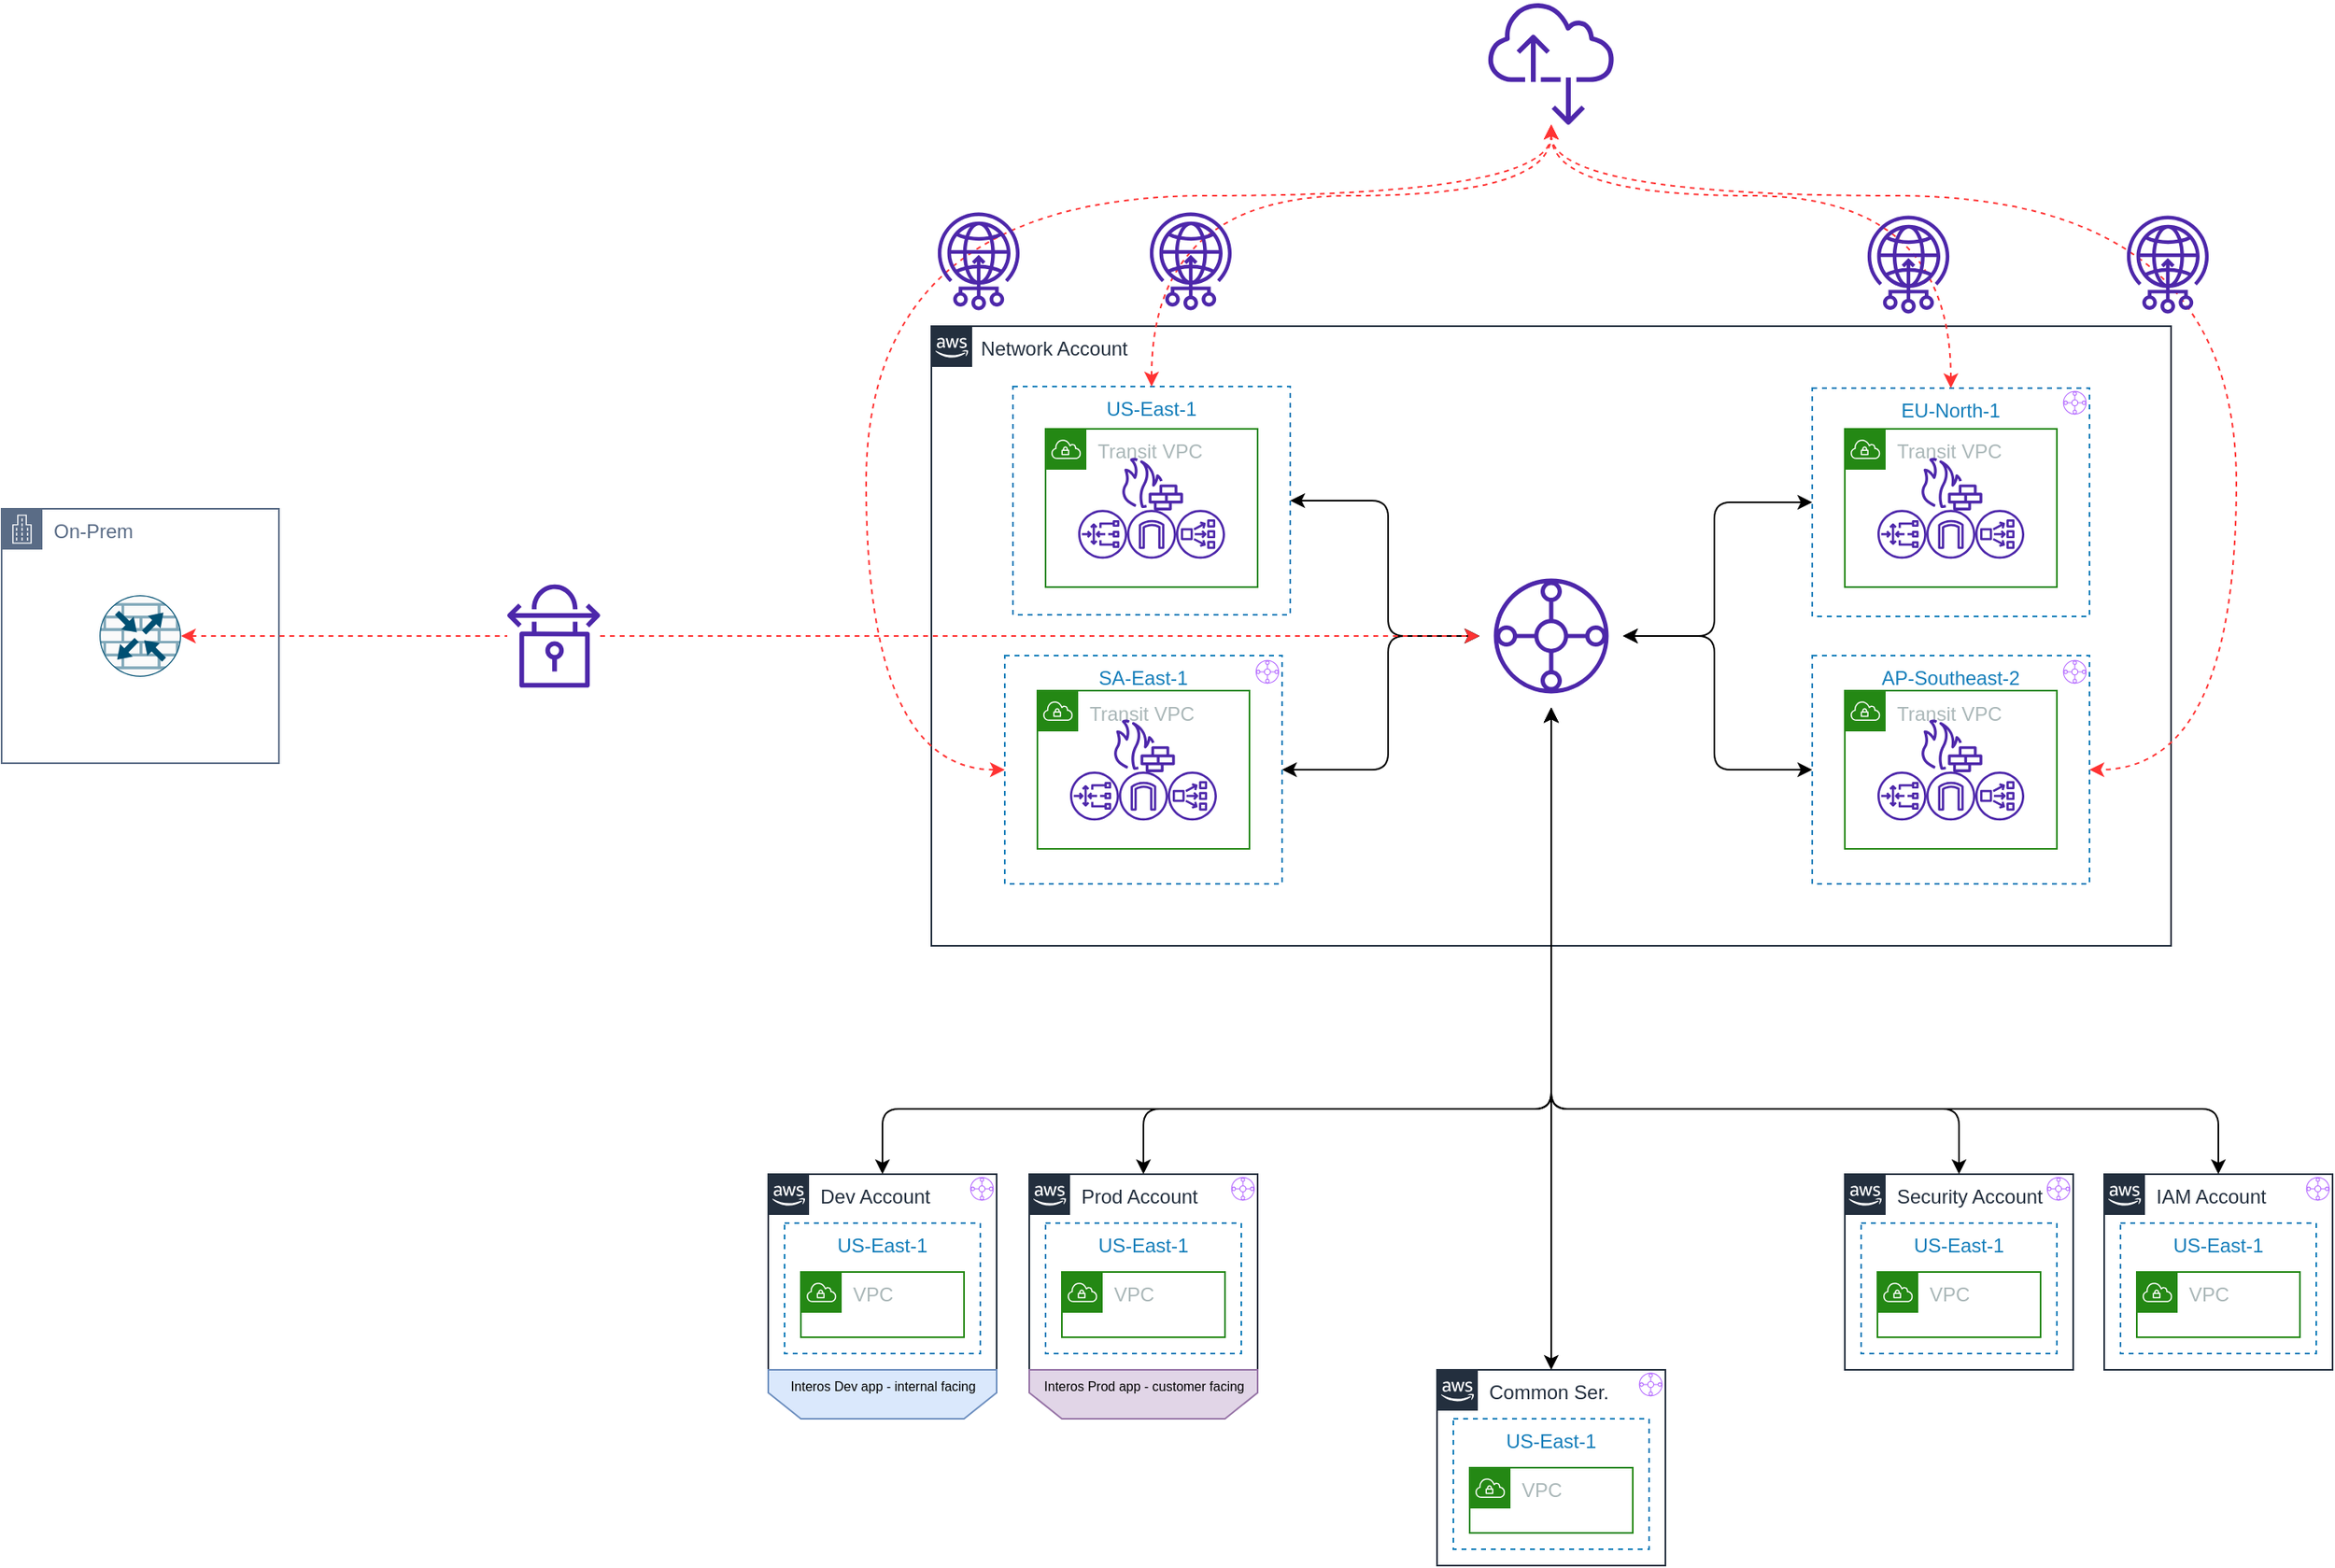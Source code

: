 <mxfile version="15.9.6" type="github">
  <diagram id="KCqNe5kbPb-Tkl5RHsjK" name="Page-1">
    <mxGraphModel dx="2289" dy="1211" grid="1" gridSize="10" guides="1" tooltips="1" connect="1" arrows="1" fold="1" page="0" pageScale="1" pageWidth="850" pageHeight="1100" math="0" shadow="0">
      <root>
        <mxCell id="0" />
        <mxCell id="1" parent="0" />
        <mxCell id="RZ0_6Ih5bEzpeEGCjAap-5" value="&amp;nbsp;&amp;nbsp;&amp;nbsp;&amp;nbsp;&amp;nbsp;&amp;nbsp; Network Account" style="points=[[0,0],[0.25,0],[0.5,0],[0.75,0],[1,0],[1,0.25],[1,0.5],[1,0.75],[1,1],[0.75,1],[0.5,1],[0.25,1],[0,1],[0,0.75],[0,0.5],[0,0.25]];outlineConnect=0;gradientColor=none;html=1;whiteSpace=wrap;fontSize=12;fontStyle=0;container=1;pointerEvents=0;collapsible=0;recursiveResize=0;shape=mxgraph.aws4.group;grIcon=mxgraph.aws4.group_aws_cloud_alt;strokeColor=#232F3E;fillColor=none;verticalAlign=top;align=left;spacingLeft=5;fontColor=#232F3E;dashed=0;" vertex="1" parent="1">
          <mxGeometry x="160" y="120" width="760" height="380" as="geometry" />
        </mxCell>
        <mxCell id="RZ0_6Ih5bEzpeEGCjAap-2" value="US-East-1" style="fillColor=none;strokeColor=#147EBA;dashed=1;verticalAlign=top;fontStyle=0;fontColor=#147EBA;" vertex="1" parent="RZ0_6Ih5bEzpeEGCjAap-5">
          <mxGeometry x="50" y="37" width="170" height="140" as="geometry" />
        </mxCell>
        <mxCell id="RZ0_6Ih5bEzpeEGCjAap-49" style="edgeStyle=orthogonalEdgeStyle;rounded=1;orthogonalLoop=1;jettySize=auto;html=1;entryX=1;entryY=0.5;entryDx=0;entryDy=0;startArrow=classic;startFill=1;" edge="1" parent="RZ0_6Ih5bEzpeEGCjAap-5" source="RZ0_6Ih5bEzpeEGCjAap-4" target="RZ0_6Ih5bEzpeEGCjAap-2">
          <mxGeometry relative="1" as="geometry">
            <Array as="points">
              <mxPoint x="280" y="190" />
              <mxPoint x="280" y="107" />
            </Array>
          </mxGeometry>
        </mxCell>
        <mxCell id="RZ0_6Ih5bEzpeEGCjAap-50" style="edgeStyle=orthogonalEdgeStyle;rounded=1;orthogonalLoop=1;jettySize=auto;html=1;entryX=1;entryY=0.5;entryDx=0;entryDy=0;startArrow=classic;startFill=1;" edge="1" parent="RZ0_6Ih5bEzpeEGCjAap-5" source="RZ0_6Ih5bEzpeEGCjAap-4" target="RZ0_6Ih5bEzpeEGCjAap-43">
          <mxGeometry relative="1" as="geometry">
            <Array as="points">
              <mxPoint x="280" y="190" />
              <mxPoint x="280" y="272" />
            </Array>
          </mxGeometry>
        </mxCell>
        <mxCell id="RZ0_6Ih5bEzpeEGCjAap-51" style="edgeStyle=orthogonalEdgeStyle;rounded=1;orthogonalLoop=1;jettySize=auto;html=1;startArrow=classic;startFill=1;" edge="1" parent="RZ0_6Ih5bEzpeEGCjAap-5" source="RZ0_6Ih5bEzpeEGCjAap-4" target="RZ0_6Ih5bEzpeEGCjAap-29">
          <mxGeometry relative="1" as="geometry">
            <Array as="points">
              <mxPoint x="480" y="190" />
              <mxPoint x="480" y="108" />
            </Array>
          </mxGeometry>
        </mxCell>
        <mxCell id="RZ0_6Ih5bEzpeEGCjAap-52" style="edgeStyle=orthogonalEdgeStyle;rounded=1;orthogonalLoop=1;jettySize=auto;html=1;entryX=0;entryY=0.5;entryDx=0;entryDy=0;startArrow=classic;startFill=1;" edge="1" parent="RZ0_6Ih5bEzpeEGCjAap-5" source="RZ0_6Ih5bEzpeEGCjAap-4" target="RZ0_6Ih5bEzpeEGCjAap-38">
          <mxGeometry relative="1" as="geometry">
            <Array as="points">
              <mxPoint x="480" y="190" />
              <mxPoint x="480" y="272" />
            </Array>
          </mxGeometry>
        </mxCell>
        <mxCell id="RZ0_6Ih5bEzpeEGCjAap-4" value="" style="sketch=0;points=[[0,0,0],[0.25,0,0],[0.5,0,0],[0.75,0,0],[1,0,0],[0,1,0],[0.25,1,0],[0.5,1,0],[0.75,1,0],[1,1,0],[0,0.25,0],[0,0.5,0],[0,0.75,0],[1,0.25,0],[1,0.5,0],[1,0.75,0]];outlineConnect=0;fontColor=#232F3E;strokeColor=#4D27AA;dashed=0;verticalLabelPosition=bottom;verticalAlign=top;align=center;html=1;fontSize=12;fontStyle=0;aspect=fixed;shape=mxgraph.aws4.resourceIcon;resIcon=mxgraph.aws4.transit_gateway;fillColor=none;" vertex="1" parent="RZ0_6Ih5bEzpeEGCjAap-5">
          <mxGeometry x="336" y="146" width="88" height="88" as="geometry" />
        </mxCell>
        <mxCell id="RZ0_6Ih5bEzpeEGCjAap-43" value="SA-East-1" style="fillColor=none;strokeColor=#147EBA;dashed=1;verticalAlign=top;fontStyle=0;fontColor=#147EBA;" vertex="1" parent="RZ0_6Ih5bEzpeEGCjAap-5">
          <mxGeometry x="45" y="202" width="170" height="140" as="geometry" />
        </mxCell>
        <mxCell id="RZ0_6Ih5bEzpeEGCjAap-29" value="EU-North-1" style="fillColor=none;strokeColor=#147EBA;dashed=1;verticalAlign=top;fontStyle=0;fontColor=#147EBA;" vertex="1" parent="RZ0_6Ih5bEzpeEGCjAap-5">
          <mxGeometry x="540" y="38" width="170" height="140" as="geometry" />
        </mxCell>
        <mxCell id="RZ0_6Ih5bEzpeEGCjAap-38" value="AP-Southeast-2" style="fillColor=none;strokeColor=#147EBA;dashed=1;verticalAlign=top;fontStyle=0;fontColor=#147EBA;" vertex="1" parent="RZ0_6Ih5bEzpeEGCjAap-5">
          <mxGeometry x="540" y="202" width="170" height="140" as="geometry" />
        </mxCell>
        <mxCell id="RZ0_6Ih5bEzpeEGCjAap-76" value="" style="sketch=0;points=[[0,0,0],[0.25,0,0],[0.5,0,0],[0.75,0,0],[1,0,0],[0,1,0],[0.25,1,0],[0.5,1,0],[0.75,1,0],[1,1,0],[0,0.25,0],[0,0.5,0],[0,0.75,0],[1,0.25,0],[1,0.5,0],[1,0.75,0]];outlineConnect=0;fontColor=#232F3E;strokeColor=#B266FF;dashed=0;verticalLabelPosition=bottom;verticalAlign=top;align=center;html=1;fontSize=12;fontStyle=0;aspect=fixed;shape=mxgraph.aws4.resourceIcon;resIcon=mxgraph.aws4.transit_gateway;fillColor=none;" vertex="1" parent="RZ0_6Ih5bEzpeEGCjAap-5">
          <mxGeometry x="197" y="203" width="18" height="18" as="geometry" />
        </mxCell>
        <mxCell id="RZ0_6Ih5bEzpeEGCjAap-75" value="" style="sketch=0;points=[[0,0,0],[0.25,0,0],[0.5,0,0],[0.75,0,0],[1,0,0],[0,1,0],[0.25,1,0],[0.5,1,0],[0.75,1,0],[1,1,0],[0,0.25,0],[0,0.5,0],[0,0.75,0],[1,0.25,0],[1,0.5,0],[1,0.75,0]];outlineConnect=0;fontColor=#232F3E;strokeColor=#B266FF;dashed=0;verticalLabelPosition=bottom;verticalAlign=top;align=center;html=1;fontSize=12;fontStyle=0;aspect=fixed;shape=mxgraph.aws4.resourceIcon;resIcon=mxgraph.aws4.transit_gateway;fillColor=none;" vertex="1" parent="RZ0_6Ih5bEzpeEGCjAap-5">
          <mxGeometry x="692" y="203" width="18" height="18" as="geometry" />
        </mxCell>
        <mxCell id="RZ0_6Ih5bEzpeEGCjAap-74" value="" style="sketch=0;points=[[0,0,0],[0.25,0,0],[0.5,0,0],[0.75,0,0],[1,0,0],[0,1,0],[0.25,1,0],[0.5,1,0],[0.75,1,0],[1,1,0],[0,0.25,0],[0,0.5,0],[0,0.75,0],[1,0.25,0],[1,0.5,0],[1,0.75,0]];outlineConnect=0;fontColor=#232F3E;strokeColor=#B266FF;dashed=0;verticalLabelPosition=bottom;verticalAlign=top;align=center;html=1;fontSize=12;fontStyle=0;aspect=fixed;shape=mxgraph.aws4.resourceIcon;resIcon=mxgraph.aws4.transit_gateway;fillColor=none;" vertex="1" parent="RZ0_6Ih5bEzpeEGCjAap-5">
          <mxGeometry x="692" y="38" width="18" height="18" as="geometry" />
        </mxCell>
        <mxCell id="RZ0_6Ih5bEzpeEGCjAap-19" value="Transit VPC" style="points=[[0,0],[0.25,0],[0.5,0],[0.75,0],[1,0],[1,0.25],[1,0.5],[1,0.75],[1,1],[0.75,1],[0.5,1],[0.25,1],[0,1],[0,0.75],[0,0.5],[0,0.25]];outlineConnect=0;gradientColor=none;html=1;whiteSpace=wrap;fontSize=12;fontStyle=0;container=1;pointerEvents=0;collapsible=0;recursiveResize=0;shape=mxgraph.aws4.group;grIcon=mxgraph.aws4.group_vpc;strokeColor=#248814;fillColor=none;verticalAlign=top;align=left;spacingLeft=30;fontColor=#AAB7B8;dashed=0;" vertex="1" parent="RZ0_6Ih5bEzpeEGCjAap-5">
          <mxGeometry x="70" y="63" width="130" height="97" as="geometry" />
        </mxCell>
        <mxCell id="RZ0_6Ih5bEzpeEGCjAap-84" value="" style="sketch=0;outlineConnect=0;fontColor=#232F3E;gradientColor=none;fillColor=#4D27AA;strokeColor=none;dashed=0;verticalLabelPosition=bottom;verticalAlign=top;align=center;html=1;fontSize=12;fontStyle=0;aspect=fixed;pointerEvents=1;shape=mxgraph.aws4.network_load_balancer;rounded=0;" vertex="1" parent="RZ0_6Ih5bEzpeEGCjAap-19">
          <mxGeometry x="80" y="49.58" width="30" height="30" as="geometry" />
        </mxCell>
        <mxCell id="RZ0_6Ih5bEzpeEGCjAap-85" value="" style="sketch=0;outlineConnect=0;fontColor=#232F3E;gradientColor=none;fillColor=#4D27AA;strokeColor=none;dashed=0;verticalLabelPosition=bottom;verticalAlign=top;align=center;html=1;fontSize=12;fontStyle=0;aspect=fixed;pointerEvents=1;shape=mxgraph.aws4.gateway_load_balancer;rounded=0;" vertex="1" parent="RZ0_6Ih5bEzpeEGCjAap-19">
          <mxGeometry x="20" y="49.58" width="30" height="30" as="geometry" />
        </mxCell>
        <mxCell id="RZ0_6Ih5bEzpeEGCjAap-86" value="" style="sketch=0;outlineConnect=0;fontColor=#232F3E;gradientColor=none;fillColor=#4D27AA;strokeColor=none;dashed=0;verticalLabelPosition=bottom;verticalAlign=top;align=center;html=1;fontSize=12;fontStyle=0;aspect=fixed;pointerEvents=1;shape=mxgraph.aws4.internet_gateway;rounded=0;" vertex="1" parent="RZ0_6Ih5bEzpeEGCjAap-19">
          <mxGeometry x="50" y="49.58" width="30" height="30" as="geometry" />
        </mxCell>
        <mxCell id="RZ0_6Ih5bEzpeEGCjAap-87" value="" style="sketch=0;outlineConnect=0;fontColor=#232F3E;gradientColor=none;fillColor=#4D27AA;strokeColor=none;dashed=0;verticalLabelPosition=bottom;verticalAlign=top;align=center;html=1;fontSize=12;fontStyle=0;aspect=fixed;pointerEvents=1;shape=mxgraph.aws4.generic_firewall;rounded=0;" vertex="1" parent="RZ0_6Ih5bEzpeEGCjAap-19">
          <mxGeometry x="46" y="17.43" width="38.5" height="32.57" as="geometry" />
        </mxCell>
        <mxCell id="RZ0_6Ih5bEzpeEGCjAap-93" value="Transit VPC" style="points=[[0,0],[0.25,0],[0.5,0],[0.75,0],[1,0],[1,0.25],[1,0.5],[1,0.75],[1,1],[0.75,1],[0.5,1],[0.25,1],[0,1],[0,0.75],[0,0.5],[0,0.25]];outlineConnect=0;gradientColor=none;html=1;whiteSpace=wrap;fontSize=12;fontStyle=0;container=1;pointerEvents=0;collapsible=0;recursiveResize=0;shape=mxgraph.aws4.group;grIcon=mxgraph.aws4.group_vpc;strokeColor=#248814;fillColor=none;verticalAlign=top;align=left;spacingLeft=30;fontColor=#AAB7B8;dashed=0;" vertex="1" parent="RZ0_6Ih5bEzpeEGCjAap-5">
          <mxGeometry x="65" y="223.5" width="130" height="97" as="geometry" />
        </mxCell>
        <mxCell id="RZ0_6Ih5bEzpeEGCjAap-94" value="" style="sketch=0;outlineConnect=0;fontColor=#232F3E;gradientColor=none;fillColor=#4D27AA;strokeColor=none;dashed=0;verticalLabelPosition=bottom;verticalAlign=top;align=center;html=1;fontSize=12;fontStyle=0;aspect=fixed;pointerEvents=1;shape=mxgraph.aws4.network_load_balancer;rounded=0;" vertex="1" parent="RZ0_6Ih5bEzpeEGCjAap-93">
          <mxGeometry x="80" y="49.58" width="30" height="30" as="geometry" />
        </mxCell>
        <mxCell id="RZ0_6Ih5bEzpeEGCjAap-95" value="" style="sketch=0;outlineConnect=0;fontColor=#232F3E;gradientColor=none;fillColor=#4D27AA;strokeColor=none;dashed=0;verticalLabelPosition=bottom;verticalAlign=top;align=center;html=1;fontSize=12;fontStyle=0;aspect=fixed;pointerEvents=1;shape=mxgraph.aws4.gateway_load_balancer;rounded=0;" vertex="1" parent="RZ0_6Ih5bEzpeEGCjAap-93">
          <mxGeometry x="20" y="49.58" width="30" height="30" as="geometry" />
        </mxCell>
        <mxCell id="RZ0_6Ih5bEzpeEGCjAap-96" value="" style="sketch=0;outlineConnect=0;fontColor=#232F3E;gradientColor=none;fillColor=#4D27AA;strokeColor=none;dashed=0;verticalLabelPosition=bottom;verticalAlign=top;align=center;html=1;fontSize=12;fontStyle=0;aspect=fixed;pointerEvents=1;shape=mxgraph.aws4.internet_gateway;rounded=0;" vertex="1" parent="RZ0_6Ih5bEzpeEGCjAap-93">
          <mxGeometry x="50" y="49.58" width="30" height="30" as="geometry" />
        </mxCell>
        <mxCell id="RZ0_6Ih5bEzpeEGCjAap-97" value="" style="sketch=0;outlineConnect=0;fontColor=#232F3E;gradientColor=none;fillColor=#4D27AA;strokeColor=none;dashed=0;verticalLabelPosition=bottom;verticalAlign=top;align=center;html=1;fontSize=12;fontStyle=0;aspect=fixed;pointerEvents=1;shape=mxgraph.aws4.generic_firewall;rounded=0;" vertex="1" parent="RZ0_6Ih5bEzpeEGCjAap-93">
          <mxGeometry x="46" y="17.43" width="38.5" height="32.57" as="geometry" />
        </mxCell>
        <mxCell id="RZ0_6Ih5bEzpeEGCjAap-98" value="Transit VPC" style="points=[[0,0],[0.25,0],[0.5,0],[0.75,0],[1,0],[1,0.25],[1,0.5],[1,0.75],[1,1],[0.75,1],[0.5,1],[0.25,1],[0,1],[0,0.75],[0,0.5],[0,0.25]];outlineConnect=0;gradientColor=none;html=1;whiteSpace=wrap;fontSize=12;fontStyle=0;container=1;pointerEvents=0;collapsible=0;recursiveResize=0;shape=mxgraph.aws4.group;grIcon=mxgraph.aws4.group_vpc;strokeColor=#248814;fillColor=none;verticalAlign=top;align=left;spacingLeft=30;fontColor=#AAB7B8;dashed=0;" vertex="1" parent="RZ0_6Ih5bEzpeEGCjAap-5">
          <mxGeometry x="560" y="223.5" width="130" height="97" as="geometry" />
        </mxCell>
        <mxCell id="RZ0_6Ih5bEzpeEGCjAap-99" value="" style="sketch=0;outlineConnect=0;fontColor=#232F3E;gradientColor=none;fillColor=#4D27AA;strokeColor=none;dashed=0;verticalLabelPosition=bottom;verticalAlign=top;align=center;html=1;fontSize=12;fontStyle=0;aspect=fixed;pointerEvents=1;shape=mxgraph.aws4.network_load_balancer;rounded=0;" vertex="1" parent="RZ0_6Ih5bEzpeEGCjAap-98">
          <mxGeometry x="80" y="49.58" width="30" height="30" as="geometry" />
        </mxCell>
        <mxCell id="RZ0_6Ih5bEzpeEGCjAap-100" value="" style="sketch=0;outlineConnect=0;fontColor=#232F3E;gradientColor=none;fillColor=#4D27AA;strokeColor=none;dashed=0;verticalLabelPosition=bottom;verticalAlign=top;align=center;html=1;fontSize=12;fontStyle=0;aspect=fixed;pointerEvents=1;shape=mxgraph.aws4.gateway_load_balancer;rounded=0;" vertex="1" parent="RZ0_6Ih5bEzpeEGCjAap-98">
          <mxGeometry x="20" y="49.58" width="30" height="30" as="geometry" />
        </mxCell>
        <mxCell id="RZ0_6Ih5bEzpeEGCjAap-101" value="" style="sketch=0;outlineConnect=0;fontColor=#232F3E;gradientColor=none;fillColor=#4D27AA;strokeColor=none;dashed=0;verticalLabelPosition=bottom;verticalAlign=top;align=center;html=1;fontSize=12;fontStyle=0;aspect=fixed;pointerEvents=1;shape=mxgraph.aws4.internet_gateway;rounded=0;" vertex="1" parent="RZ0_6Ih5bEzpeEGCjAap-98">
          <mxGeometry x="50" y="49.58" width="30" height="30" as="geometry" />
        </mxCell>
        <mxCell id="RZ0_6Ih5bEzpeEGCjAap-102" value="" style="sketch=0;outlineConnect=0;fontColor=#232F3E;gradientColor=none;fillColor=#4D27AA;strokeColor=none;dashed=0;verticalLabelPosition=bottom;verticalAlign=top;align=center;html=1;fontSize=12;fontStyle=0;aspect=fixed;pointerEvents=1;shape=mxgraph.aws4.generic_firewall;rounded=0;" vertex="1" parent="RZ0_6Ih5bEzpeEGCjAap-98">
          <mxGeometry x="46" y="17.43" width="38.5" height="32.57" as="geometry" />
        </mxCell>
        <mxCell id="RZ0_6Ih5bEzpeEGCjAap-103" value="Transit VPC" style="points=[[0,0],[0.25,0],[0.5,0],[0.75,0],[1,0],[1,0.25],[1,0.5],[1,0.75],[1,1],[0.75,1],[0.5,1],[0.25,1],[0,1],[0,0.75],[0,0.5],[0,0.25]];outlineConnect=0;gradientColor=none;html=1;whiteSpace=wrap;fontSize=12;fontStyle=0;container=1;pointerEvents=0;collapsible=0;recursiveResize=0;shape=mxgraph.aws4.group;grIcon=mxgraph.aws4.group_vpc;strokeColor=#248814;fillColor=none;verticalAlign=top;align=left;spacingLeft=30;fontColor=#AAB7B8;dashed=0;" vertex="1" parent="RZ0_6Ih5bEzpeEGCjAap-5">
          <mxGeometry x="560" y="63" width="130" height="97" as="geometry" />
        </mxCell>
        <mxCell id="RZ0_6Ih5bEzpeEGCjAap-104" value="" style="sketch=0;outlineConnect=0;fontColor=#232F3E;gradientColor=none;fillColor=#4D27AA;strokeColor=none;dashed=0;verticalLabelPosition=bottom;verticalAlign=top;align=center;html=1;fontSize=12;fontStyle=0;aspect=fixed;pointerEvents=1;shape=mxgraph.aws4.network_load_balancer;rounded=0;" vertex="1" parent="RZ0_6Ih5bEzpeEGCjAap-103">
          <mxGeometry x="80" y="49.58" width="30" height="30" as="geometry" />
        </mxCell>
        <mxCell id="RZ0_6Ih5bEzpeEGCjAap-105" value="" style="sketch=0;outlineConnect=0;fontColor=#232F3E;gradientColor=none;fillColor=#4D27AA;strokeColor=none;dashed=0;verticalLabelPosition=bottom;verticalAlign=top;align=center;html=1;fontSize=12;fontStyle=0;aspect=fixed;pointerEvents=1;shape=mxgraph.aws4.gateway_load_balancer;rounded=0;" vertex="1" parent="RZ0_6Ih5bEzpeEGCjAap-103">
          <mxGeometry x="20" y="49.58" width="30" height="30" as="geometry" />
        </mxCell>
        <mxCell id="RZ0_6Ih5bEzpeEGCjAap-106" value="" style="sketch=0;outlineConnect=0;fontColor=#232F3E;gradientColor=none;fillColor=#4D27AA;strokeColor=none;dashed=0;verticalLabelPosition=bottom;verticalAlign=top;align=center;html=1;fontSize=12;fontStyle=0;aspect=fixed;pointerEvents=1;shape=mxgraph.aws4.internet_gateway;rounded=0;" vertex="1" parent="RZ0_6Ih5bEzpeEGCjAap-103">
          <mxGeometry x="50" y="49.58" width="30" height="30" as="geometry" />
        </mxCell>
        <mxCell id="RZ0_6Ih5bEzpeEGCjAap-107" value="" style="sketch=0;outlineConnect=0;fontColor=#232F3E;gradientColor=none;fillColor=#4D27AA;strokeColor=none;dashed=0;verticalLabelPosition=bottom;verticalAlign=top;align=center;html=1;fontSize=12;fontStyle=0;aspect=fixed;pointerEvents=1;shape=mxgraph.aws4.generic_firewall;rounded=0;" vertex="1" parent="RZ0_6Ih5bEzpeEGCjAap-103">
          <mxGeometry x="46" y="17.43" width="38.5" height="32.57" as="geometry" />
        </mxCell>
        <mxCell id="RZ0_6Ih5bEzpeEGCjAap-7" value="Prod Account" style="points=[[0,0],[0.25,0],[0.5,0],[0.75,0],[1,0],[1,0.25],[1,0.5],[1,0.75],[1,1],[0.75,1],[0.5,1],[0.25,1],[0,1],[0,0.75],[0,0.5],[0,0.25]];outlineConnect=0;gradientColor=none;html=1;whiteSpace=wrap;fontSize=12;fontStyle=0;container=1;pointerEvents=0;collapsible=0;recursiveResize=0;shape=mxgraph.aws4.group;grIcon=mxgraph.aws4.group_aws_cloud_alt;strokeColor=#232F3E;fillColor=none;verticalAlign=top;align=left;spacingLeft=30;fontColor=#232F3E;dashed=0;" vertex="1" parent="1">
          <mxGeometry x="220" y="640" width="140" height="120" as="geometry" />
        </mxCell>
        <mxCell id="RZ0_6Ih5bEzpeEGCjAap-26" value="US-East-1" style="fillColor=none;strokeColor=#147EBA;dashed=1;verticalAlign=top;fontStyle=0;fontColor=#147EBA;" vertex="1" parent="RZ0_6Ih5bEzpeEGCjAap-7">
          <mxGeometry x="10" y="30" width="120" height="80" as="geometry" />
        </mxCell>
        <mxCell id="RZ0_6Ih5bEzpeEGCjAap-10" value="VPC" style="points=[[0,0],[0.25,0],[0.5,0],[0.75,0],[1,0],[1,0.25],[1,0.5],[1,0.75],[1,1],[0.75,1],[0.5,1],[0.25,1],[0,1],[0,0.75],[0,0.5],[0,0.25]];outlineConnect=0;gradientColor=none;html=1;whiteSpace=wrap;fontSize=12;fontStyle=0;container=1;pointerEvents=0;collapsible=0;recursiveResize=0;shape=mxgraph.aws4.group;grIcon=mxgraph.aws4.group_vpc;strokeColor=#248814;fillColor=none;verticalAlign=top;align=left;spacingLeft=30;fontColor=#AAB7B8;dashed=0;" vertex="1" parent="RZ0_6Ih5bEzpeEGCjAap-7">
          <mxGeometry x="20" y="60" width="100" height="40" as="geometry" />
        </mxCell>
        <mxCell id="RZ0_6Ih5bEzpeEGCjAap-78" value="" style="sketch=0;points=[[0,0,0],[0.25,0,0],[0.5,0,0],[0.75,0,0],[1,0,0],[0,1,0],[0.25,1,0],[0.5,1,0],[0.75,1,0],[1,1,0],[0,0.25,0],[0,0.5,0],[0,0.75,0],[1,0.25,0],[1,0.5,0],[1,0.75,0]];outlineConnect=0;fontColor=#232F3E;strokeColor=#B266FF;dashed=0;verticalLabelPosition=bottom;verticalAlign=top;align=center;html=1;fontSize=12;fontStyle=0;aspect=fixed;shape=mxgraph.aws4.resourceIcon;resIcon=mxgraph.aws4.transit_gateway;fillColor=none;" vertex="1" parent="RZ0_6Ih5bEzpeEGCjAap-7">
          <mxGeometry x="122" width="18" height="18" as="geometry" />
        </mxCell>
        <mxCell id="RZ0_6Ih5bEzpeEGCjAap-8" value="Dev Account" style="points=[[0,0],[0.25,0],[0.5,0],[0.75,0],[1,0],[1,0.25],[1,0.5],[1,0.75],[1,1],[0.75,1],[0.5,1],[0.25,1],[0,1],[0,0.75],[0,0.5],[0,0.25]];outlineConnect=0;gradientColor=none;html=1;whiteSpace=wrap;fontSize=12;fontStyle=0;container=1;pointerEvents=0;collapsible=0;recursiveResize=0;shape=mxgraph.aws4.group;grIcon=mxgraph.aws4.group_aws_cloud_alt;strokeColor=#232F3E;fillColor=none;verticalAlign=top;align=left;spacingLeft=30;fontColor=#232F3E;dashed=0;" vertex="1" parent="1">
          <mxGeometry x="60" y="640" width="140" height="120" as="geometry" />
        </mxCell>
        <mxCell id="RZ0_6Ih5bEzpeEGCjAap-27" value="US-East-1" style="fillColor=none;strokeColor=#147EBA;dashed=1;verticalAlign=top;fontStyle=0;fontColor=#147EBA;" vertex="1" parent="RZ0_6Ih5bEzpeEGCjAap-8">
          <mxGeometry x="10" y="30" width="120" height="80" as="geometry" />
        </mxCell>
        <mxCell id="RZ0_6Ih5bEzpeEGCjAap-9" value="VPC" style="points=[[0,0],[0.25,0],[0.5,0],[0.75,0],[1,0],[1,0.25],[1,0.5],[1,0.75],[1,1],[0.75,1],[0.5,1],[0.25,1],[0,1],[0,0.75],[0,0.5],[0,0.25]];outlineConnect=0;gradientColor=none;html=1;whiteSpace=wrap;fontSize=12;fontStyle=0;container=1;pointerEvents=0;collapsible=0;recursiveResize=0;shape=mxgraph.aws4.group;grIcon=mxgraph.aws4.group_vpc;strokeColor=#248814;fillColor=none;verticalAlign=top;align=left;spacingLeft=30;fontColor=#AAB7B8;dashed=0;" vertex="1" parent="RZ0_6Ih5bEzpeEGCjAap-8">
          <mxGeometry x="20" y="60" width="100" height="40" as="geometry" />
        </mxCell>
        <mxCell id="RZ0_6Ih5bEzpeEGCjAap-77" value="" style="sketch=0;points=[[0,0,0],[0.25,0,0],[0.5,0,0],[0.75,0,0],[1,0,0],[0,1,0],[0.25,1,0],[0.5,1,0],[0.75,1,0],[1,1,0],[0,0.25,0],[0,0.5,0],[0,0.75,0],[1,0.25,0],[1,0.5,0],[1,0.75,0]];outlineConnect=0;fontColor=#232F3E;strokeColor=#B266FF;dashed=0;verticalLabelPosition=bottom;verticalAlign=top;align=center;html=1;fontSize=12;fontStyle=0;aspect=fixed;shape=mxgraph.aws4.resourceIcon;resIcon=mxgraph.aws4.transit_gateway;fillColor=none;" vertex="1" parent="RZ0_6Ih5bEzpeEGCjAap-8">
          <mxGeometry x="122" width="18" height="18" as="geometry" />
        </mxCell>
        <mxCell id="RZ0_6Ih5bEzpeEGCjAap-11" style="edgeStyle=orthogonalEdgeStyle;rounded=1;orthogonalLoop=1;jettySize=auto;html=1;startArrow=classic;startFill=1;entryX=0.5;entryY=0;entryDx=0;entryDy=0;exitX=0.5;exitY=1;exitDx=0;exitDy=0;exitPerimeter=0;" edge="1" parent="1" source="RZ0_6Ih5bEzpeEGCjAap-4" target="RZ0_6Ih5bEzpeEGCjAap-8">
          <mxGeometry relative="1" as="geometry">
            <mxPoint x="540" y="360" as="sourcePoint" />
            <Array as="points">
              <mxPoint x="540" y="600" />
              <mxPoint x="130" y="600" />
            </Array>
          </mxGeometry>
        </mxCell>
        <mxCell id="RZ0_6Ih5bEzpeEGCjAap-12" style="edgeStyle=orthogonalEdgeStyle;rounded=1;orthogonalLoop=1;jettySize=auto;html=1;startArrow=classic;startFill=1;entryX=0.5;entryY=0;entryDx=0;entryDy=0;exitX=0.5;exitY=1;exitDx=0;exitDy=0;exitPerimeter=0;" edge="1" parent="1" source="RZ0_6Ih5bEzpeEGCjAap-4" target="RZ0_6Ih5bEzpeEGCjAap-7">
          <mxGeometry relative="1" as="geometry">
            <Array as="points">
              <mxPoint x="540" y="600" />
              <mxPoint x="290" y="600" />
            </Array>
          </mxGeometry>
        </mxCell>
        <mxCell id="RZ0_6Ih5bEzpeEGCjAap-108" style="edgeStyle=orthogonalEdgeStyle;orthogonalLoop=1;jettySize=auto;html=1;fontSize=8;startArrow=classic;startFill=1;curved=1;strokeColor=#FF3333;dashed=1;" edge="1" parent="1" source="RZ0_6Ih5bEzpeEGCjAap-13" target="RZ0_6Ih5bEzpeEGCjAap-29">
          <mxGeometry relative="1" as="geometry">
            <Array as="points">
              <mxPoint x="540" y="40" />
              <mxPoint x="785" y="40" />
            </Array>
          </mxGeometry>
        </mxCell>
        <mxCell id="RZ0_6Ih5bEzpeEGCjAap-109" style="edgeStyle=orthogonalEdgeStyle;orthogonalLoop=1;jettySize=auto;html=1;entryX=1;entryY=0.5;entryDx=0;entryDy=0;fontSize=8;startArrow=classic;startFill=1;curved=1;strokeColor=#FF3333;dashed=1;" edge="1" parent="1" source="RZ0_6Ih5bEzpeEGCjAap-13" target="RZ0_6Ih5bEzpeEGCjAap-38">
          <mxGeometry relative="1" as="geometry">
            <Array as="points">
              <mxPoint x="540" y="40" />
              <mxPoint x="960" y="40" />
              <mxPoint x="960" y="392" />
            </Array>
          </mxGeometry>
        </mxCell>
        <mxCell id="RZ0_6Ih5bEzpeEGCjAap-110" style="edgeStyle=orthogonalEdgeStyle;orthogonalLoop=1;jettySize=auto;html=1;entryX=0;entryY=0.5;entryDx=0;entryDy=0;fontSize=8;startArrow=classic;startFill=1;curved=1;strokeColor=#FF3333;dashed=1;" edge="1" parent="1" source="RZ0_6Ih5bEzpeEGCjAap-13" target="RZ0_6Ih5bEzpeEGCjAap-43">
          <mxGeometry relative="1" as="geometry">
            <Array as="points">
              <mxPoint x="540" y="40" />
              <mxPoint x="120" y="40" />
              <mxPoint x="120" y="392" />
            </Array>
          </mxGeometry>
        </mxCell>
        <mxCell id="RZ0_6Ih5bEzpeEGCjAap-13" value="" style="sketch=0;outlineConnect=0;fontColor=#232F3E;gradientColor=none;fillColor=#4D27AA;strokeColor=none;dashed=0;verticalLabelPosition=bottom;verticalAlign=top;align=center;html=1;fontSize=12;fontStyle=0;aspect=fixed;pointerEvents=1;shape=mxgraph.aws4.internet_alt2;" vertex="1" parent="1">
          <mxGeometry x="501" y="-80" width="78" height="78" as="geometry" />
        </mxCell>
        <mxCell id="RZ0_6Ih5bEzpeEGCjAap-54" value="IAM Account" style="points=[[0,0],[0.25,0],[0.5,0],[0.75,0],[1,0],[1,0.25],[1,0.5],[1,0.75],[1,1],[0.75,1],[0.5,1],[0.25,1],[0,1],[0,0.75],[0,0.5],[0,0.25]];outlineConnect=0;gradientColor=none;html=1;whiteSpace=wrap;fontSize=12;fontStyle=0;container=1;pointerEvents=0;collapsible=0;recursiveResize=0;shape=mxgraph.aws4.group;grIcon=mxgraph.aws4.group_aws_cloud_alt;strokeColor=#232F3E;fillColor=none;verticalAlign=top;align=left;spacingLeft=30;fontColor=#232F3E;dashed=0;" vertex="1" parent="1">
          <mxGeometry x="879" y="640" width="140" height="120" as="geometry" />
        </mxCell>
        <mxCell id="RZ0_6Ih5bEzpeEGCjAap-55" value="US-East-1" style="fillColor=none;strokeColor=#147EBA;dashed=1;verticalAlign=top;fontStyle=0;fontColor=#147EBA;" vertex="1" parent="RZ0_6Ih5bEzpeEGCjAap-54">
          <mxGeometry x="10" y="30" width="120" height="80" as="geometry" />
        </mxCell>
        <mxCell id="RZ0_6Ih5bEzpeEGCjAap-56" value="VPC" style="points=[[0,0],[0.25,0],[0.5,0],[0.75,0],[1,0],[1,0.25],[1,0.5],[1,0.75],[1,1],[0.75,1],[0.5,1],[0.25,1],[0,1],[0,0.75],[0,0.5],[0,0.25]];outlineConnect=0;gradientColor=none;html=1;whiteSpace=wrap;fontSize=12;fontStyle=0;container=1;pointerEvents=0;collapsible=0;recursiveResize=0;shape=mxgraph.aws4.group;grIcon=mxgraph.aws4.group_vpc;strokeColor=#248814;fillColor=none;verticalAlign=top;align=left;spacingLeft=30;fontColor=#AAB7B8;dashed=0;" vertex="1" parent="RZ0_6Ih5bEzpeEGCjAap-54">
          <mxGeometry x="20" y="60" width="100" height="40" as="geometry" />
        </mxCell>
        <mxCell id="RZ0_6Ih5bEzpeEGCjAap-80" value="" style="sketch=0;points=[[0,0,0],[0.25,0,0],[0.5,0,0],[0.75,0,0],[1,0,0],[0,1,0],[0.25,1,0],[0.5,1,0],[0.75,1,0],[1,1,0],[0,0.25,0],[0,0.5,0],[0,0.75,0],[1,0.25,0],[1,0.5,0],[1,0.75,0]];outlineConnect=0;fontColor=#232F3E;strokeColor=#B266FF;dashed=0;verticalLabelPosition=bottom;verticalAlign=top;align=center;html=1;fontSize=12;fontStyle=0;aspect=fixed;shape=mxgraph.aws4.resourceIcon;resIcon=mxgraph.aws4.transit_gateway;fillColor=none;" vertex="1" parent="RZ0_6Ih5bEzpeEGCjAap-54">
          <mxGeometry x="122" width="18" height="18" as="geometry" />
        </mxCell>
        <mxCell id="RZ0_6Ih5bEzpeEGCjAap-57" value="Security Account" style="points=[[0,0],[0.25,0],[0.5,0],[0.75,0],[1,0],[1,0.25],[1,0.5],[1,0.75],[1,1],[0.75,1],[0.5,1],[0.25,1],[0,1],[0,0.75],[0,0.5],[0,0.25]];outlineConnect=0;gradientColor=none;html=1;whiteSpace=wrap;fontSize=12;fontStyle=0;container=1;pointerEvents=0;collapsible=0;recursiveResize=0;shape=mxgraph.aws4.group;grIcon=mxgraph.aws4.group_aws_cloud_alt;strokeColor=#232F3E;fillColor=none;verticalAlign=top;align=left;spacingLeft=30;fontColor=#232F3E;dashed=0;" vertex="1" parent="1">
          <mxGeometry x="720" y="640" width="140" height="120" as="geometry" />
        </mxCell>
        <mxCell id="RZ0_6Ih5bEzpeEGCjAap-58" value="US-East-1" style="fillColor=none;strokeColor=#147EBA;dashed=1;verticalAlign=top;fontStyle=0;fontColor=#147EBA;" vertex="1" parent="RZ0_6Ih5bEzpeEGCjAap-57">
          <mxGeometry x="10" y="30" width="120" height="80" as="geometry" />
        </mxCell>
        <mxCell id="RZ0_6Ih5bEzpeEGCjAap-59" value="VPC" style="points=[[0,0],[0.25,0],[0.5,0],[0.75,0],[1,0],[1,0.25],[1,0.5],[1,0.75],[1,1],[0.75,1],[0.5,1],[0.25,1],[0,1],[0,0.75],[0,0.5],[0,0.25]];outlineConnect=0;gradientColor=none;html=1;whiteSpace=wrap;fontSize=12;fontStyle=0;container=1;pointerEvents=0;collapsible=0;recursiveResize=0;shape=mxgraph.aws4.group;grIcon=mxgraph.aws4.group_vpc;strokeColor=#248814;fillColor=none;verticalAlign=top;align=left;spacingLeft=30;fontColor=#AAB7B8;dashed=0;" vertex="1" parent="RZ0_6Ih5bEzpeEGCjAap-57">
          <mxGeometry x="20" y="60" width="100" height="40" as="geometry" />
        </mxCell>
        <mxCell id="RZ0_6Ih5bEzpeEGCjAap-79" value="" style="sketch=0;points=[[0,0,0],[0.25,0,0],[0.5,0,0],[0.75,0,0],[1,0,0],[0,1,0],[0.25,1,0],[0.5,1,0],[0.75,1,0],[1,1,0],[0,0.25,0],[0,0.5,0],[0,0.75,0],[1,0.25,0],[1,0.5,0],[1,0.75,0]];outlineConnect=0;fontColor=#232F3E;strokeColor=#B266FF;dashed=0;verticalLabelPosition=bottom;verticalAlign=top;align=center;html=1;fontSize=12;fontStyle=0;aspect=fixed;shape=mxgraph.aws4.resourceIcon;resIcon=mxgraph.aws4.transit_gateway;fillColor=none;" vertex="1" parent="RZ0_6Ih5bEzpeEGCjAap-57">
          <mxGeometry x="122" width="18" height="18" as="geometry" />
        </mxCell>
        <mxCell id="RZ0_6Ih5bEzpeEGCjAap-60" style="edgeStyle=orthogonalEdgeStyle;rounded=1;orthogonalLoop=1;jettySize=auto;html=1;entryX=0.5;entryY=0;entryDx=0;entryDy=0;startArrow=classic;startFill=1;" edge="1" parent="1" source="RZ0_6Ih5bEzpeEGCjAap-4" target="RZ0_6Ih5bEzpeEGCjAap-57">
          <mxGeometry relative="1" as="geometry">
            <Array as="points">
              <mxPoint x="540" y="600" />
              <mxPoint x="790" y="600" />
            </Array>
          </mxGeometry>
        </mxCell>
        <mxCell id="RZ0_6Ih5bEzpeEGCjAap-61" style="edgeStyle=orthogonalEdgeStyle;rounded=1;orthogonalLoop=1;jettySize=auto;html=1;startArrow=classic;startFill=1;entryX=0.5;entryY=0;entryDx=0;entryDy=0;" edge="1" parent="1" source="RZ0_6Ih5bEzpeEGCjAap-4" target="RZ0_6Ih5bEzpeEGCjAap-54">
          <mxGeometry relative="1" as="geometry">
            <Array as="points">
              <mxPoint x="540" y="600" />
              <mxPoint x="949" y="600" />
            </Array>
          </mxGeometry>
        </mxCell>
        <mxCell id="RZ0_6Ih5bEzpeEGCjAap-62" value="Common Ser." style="points=[[0,0],[0.25,0],[0.5,0],[0.75,0],[1,0],[1,0.25],[1,0.5],[1,0.75],[1,1],[0.75,1],[0.5,1],[0.25,1],[0,1],[0,0.75],[0,0.5],[0,0.25]];outlineConnect=0;gradientColor=none;html=1;whiteSpace=wrap;fontSize=12;fontStyle=0;container=1;pointerEvents=0;collapsible=0;recursiveResize=0;shape=mxgraph.aws4.group;grIcon=mxgraph.aws4.group_aws_cloud_alt;strokeColor=#232F3E;fillColor=none;verticalAlign=top;align=left;spacingLeft=30;fontColor=#232F3E;dashed=0;" vertex="1" parent="1">
          <mxGeometry x="470" y="760" width="140" height="120" as="geometry" />
        </mxCell>
        <mxCell id="RZ0_6Ih5bEzpeEGCjAap-63" value="US-East-1" style="fillColor=none;strokeColor=#147EBA;dashed=1;verticalAlign=top;fontStyle=0;fontColor=#147EBA;" vertex="1" parent="RZ0_6Ih5bEzpeEGCjAap-62">
          <mxGeometry x="10" y="30" width="120" height="80" as="geometry" />
        </mxCell>
        <mxCell id="RZ0_6Ih5bEzpeEGCjAap-64" value="VPC" style="points=[[0,0],[0.25,0],[0.5,0],[0.75,0],[1,0],[1,0.25],[1,0.5],[1,0.75],[1,1],[0.75,1],[0.5,1],[0.25,1],[0,1],[0,0.75],[0,0.5],[0,0.25]];outlineConnect=0;gradientColor=none;html=1;whiteSpace=wrap;fontSize=12;fontStyle=0;container=1;pointerEvents=0;collapsible=0;recursiveResize=0;shape=mxgraph.aws4.group;grIcon=mxgraph.aws4.group_vpc;strokeColor=#248814;fillColor=none;verticalAlign=top;align=left;spacingLeft=30;fontColor=#AAB7B8;dashed=0;" vertex="1" parent="RZ0_6Ih5bEzpeEGCjAap-62">
          <mxGeometry x="20" y="60" width="100" height="40" as="geometry" />
        </mxCell>
        <mxCell id="RZ0_6Ih5bEzpeEGCjAap-72" value="" style="sketch=0;points=[[0,0,0],[0.25,0,0],[0.5,0,0],[0.75,0,0],[1,0,0],[0,1,0],[0.25,1,0],[0.5,1,0],[0.75,1,0],[1,1,0],[0,0.25,0],[0,0.5,0],[0,0.75,0],[1,0.25,0],[1,0.5,0],[1,0.75,0]];outlineConnect=0;fontColor=#232F3E;strokeColor=#B266FF;dashed=0;verticalLabelPosition=bottom;verticalAlign=top;align=center;html=1;fontSize=12;fontStyle=0;aspect=fixed;shape=mxgraph.aws4.resourceIcon;resIcon=mxgraph.aws4.transit_gateway;fillColor=none;" vertex="1" parent="RZ0_6Ih5bEzpeEGCjAap-62">
          <mxGeometry x="122" width="18" height="18" as="geometry" />
        </mxCell>
        <mxCell id="RZ0_6Ih5bEzpeEGCjAap-65" style="edgeStyle=orthogonalEdgeStyle;rounded=1;orthogonalLoop=1;jettySize=auto;html=1;startArrow=classic;startFill=1;" edge="1" parent="1" source="RZ0_6Ih5bEzpeEGCjAap-4" target="RZ0_6Ih5bEzpeEGCjAap-62">
          <mxGeometry relative="1" as="geometry" />
        </mxCell>
        <mxCell id="RZ0_6Ih5bEzpeEGCjAap-68" value="" style="group" vertex="1" connectable="0" parent="1">
          <mxGeometry x="220" y="760" width="140" height="30" as="geometry" />
        </mxCell>
        <mxCell id="RZ0_6Ih5bEzpeEGCjAap-66" value="" style="shape=loopLimit;whiteSpace=wrap;html=1;strokeColor=#9673a6;fillColor=#e1d5e7;rotation=-180;rounded=0;" vertex="1" parent="RZ0_6Ih5bEzpeEGCjAap-68">
          <mxGeometry width="140" height="30" as="geometry" />
        </mxCell>
        <mxCell id="RZ0_6Ih5bEzpeEGCjAap-67" value="Interos Prod app - customer facing" style="text;html=1;align=center;verticalAlign=middle;resizable=0;points=[];autosize=1;strokeColor=none;fillColor=none;fontSize=8;" vertex="1" parent="RZ0_6Ih5bEzpeEGCjAap-68">
          <mxGeometry width="140" height="20" as="geometry" />
        </mxCell>
        <mxCell id="RZ0_6Ih5bEzpeEGCjAap-70" value="" style="shape=loopLimit;whiteSpace=wrap;html=1;strokeColor=#6c8ebf;fillColor=#dae8fc;rotation=-180;rounded=0;" vertex="1" parent="1">
          <mxGeometry x="60" y="760" width="140" height="30" as="geometry" />
        </mxCell>
        <mxCell id="RZ0_6Ih5bEzpeEGCjAap-71" value="Interos Dev app - internal facing" style="text;html=1;align=center;verticalAlign=middle;resizable=0;points=[];autosize=1;strokeColor=none;fillColor=none;fontSize=8;" vertex="1" parent="1">
          <mxGeometry x="65" y="760" width="130" height="20" as="geometry" />
        </mxCell>
        <mxCell id="RZ0_6Ih5bEzpeEGCjAap-83" value="" style="sketch=0;points=[[0,0,0],[0.25,0,0],[0.5,0,0],[0.75,0,0],[1,0,0],[0,1,0],[0.25,1,0],[0.5,1,0],[0.75,1,0],[1,1,0],[0,0.25,0],[0,0.5,0],[0,0.75,0],[1,0.25,0],[1,0.5,0],[1,0.75,0]];outlineConnect=0;fontColor=#232F3E;gradientColor=none;gradientDirection=north;fillColor=none;strokeColor=#4D27AA;dashed=0;verticalLabelPosition=bottom;verticalAlign=top;align=center;html=1;fontSize=12;fontStyle=0;aspect=fixed;shape=mxgraph.aws4.resourceIcon;resIcon=mxgraph.aws4.global_accelerator;rounded=0;" vertex="1" parent="1">
          <mxGeometry x="879" y="42" width="78" height="78" as="geometry" />
        </mxCell>
        <mxCell id="RZ0_6Ih5bEzpeEGCjAap-88" style="edgeStyle=orthogonalEdgeStyle;orthogonalLoop=1;jettySize=auto;html=1;fontSize=8;startArrow=classic;startFill=1;curved=1;strokeColor=#FF3333;dashed=1;" edge="1" parent="1" source="RZ0_6Ih5bEzpeEGCjAap-2" target="RZ0_6Ih5bEzpeEGCjAap-13">
          <mxGeometry relative="1" as="geometry">
            <Array as="points">
              <mxPoint x="295" y="40" />
              <mxPoint x="540" y="40" />
            </Array>
          </mxGeometry>
        </mxCell>
        <mxCell id="RZ0_6Ih5bEzpeEGCjAap-112" value="On-Prem" style="points=[[0,0],[0.25,0],[0.5,0],[0.75,0],[1,0],[1,0.25],[1,0.5],[1,0.75],[1,1],[0.75,1],[0.5,1],[0.25,1],[0,1],[0,0.75],[0,0.5],[0,0.25]];outlineConnect=0;gradientColor=none;html=1;whiteSpace=wrap;fontSize=12;fontStyle=0;container=1;pointerEvents=0;collapsible=0;recursiveResize=0;shape=mxgraph.aws4.group;grIcon=mxgraph.aws4.group_corporate_data_center;strokeColor=#5A6C86;fillColor=none;verticalAlign=top;align=left;spacingLeft=30;fontColor=#5A6C86;dashed=0;rounded=0;" vertex="1" parent="1">
          <mxGeometry x="-410" y="232" width="170" height="156" as="geometry" />
        </mxCell>
        <mxCell id="RZ0_6Ih5bEzpeEGCjAap-114" value="" style="sketch=0;points=[[0.5,0,0],[1,0.5,0],[0.5,1,0],[0,0.5,0],[0.145,0.145,0],[0.856,0.145,0],[0.855,0.856,0],[0.145,0.855,0]];verticalLabelPosition=bottom;html=1;verticalAlign=top;aspect=fixed;align=center;pointerEvents=1;shape=mxgraph.cisco19.rect;prIcon=router_with_firewall;fillColor=#FAFAFA;strokeColor=#005073;rounded=0;fontSize=8;" vertex="1" parent="RZ0_6Ih5bEzpeEGCjAap-112">
          <mxGeometry x="60" y="53" width="50" height="50" as="geometry" />
        </mxCell>
        <mxCell id="RZ0_6Ih5bEzpeEGCjAap-115" style="edgeStyle=orthogonalEdgeStyle;orthogonalLoop=1;jettySize=auto;html=1;entryX=0;entryY=0.5;entryDx=0;entryDy=0;dashed=1;fontSize=8;startArrow=none;startFill=1;strokeColor=#FF3333;entryPerimeter=0;rounded=1;" edge="1" parent="1" source="RZ0_6Ih5bEzpeEGCjAap-82" target="RZ0_6Ih5bEzpeEGCjAap-4">
          <mxGeometry relative="1" as="geometry">
            <Array as="points">
              <mxPoint x="-60" y="310" />
              <mxPoint x="-60" y="310" />
            </Array>
          </mxGeometry>
        </mxCell>
        <mxCell id="RZ0_6Ih5bEzpeEGCjAap-82" value="" style="sketch=0;outlineConnect=0;fontColor=#232F3E;gradientColor=none;fillColor=#4D27AA;strokeColor=none;dashed=0;verticalLabelPosition=bottom;verticalAlign=top;align=center;html=1;fontSize=12;fontStyle=0;aspect=fixed;pointerEvents=1;shape=mxgraph.aws4.vpn_connection;rounded=0;" vertex="1" parent="1">
          <mxGeometry x="-100" y="278.29" width="56.92" height="63.43" as="geometry" />
        </mxCell>
        <mxCell id="RZ0_6Ih5bEzpeEGCjAap-117" value="" style="edgeStyle=orthogonalEdgeStyle;orthogonalLoop=1;jettySize=auto;html=1;entryX=0;entryY=0.5;entryDx=0;entryDy=0;dashed=1;fontSize=8;startArrow=classic;startFill=1;strokeColor=#FF3333;entryPerimeter=0;rounded=1;endArrow=none;" edge="1" parent="1" source="RZ0_6Ih5bEzpeEGCjAap-114" target="RZ0_6Ih5bEzpeEGCjAap-82">
          <mxGeometry relative="1" as="geometry">
            <mxPoint x="-252" y="216.647" as="sourcePoint" />
            <mxPoint x="496" y="310.0" as="targetPoint" />
            <Array as="points" />
          </mxGeometry>
        </mxCell>
        <mxCell id="RZ0_6Ih5bEzpeEGCjAap-118" value="" style="sketch=0;points=[[0,0,0],[0.25,0,0],[0.5,0,0],[0.75,0,0],[1,0,0],[0,1,0],[0.25,1,0],[0.5,1,0],[0.75,1,0],[1,1,0],[0,0.25,0],[0,0.5,0],[0,0.75,0],[1,0.25,0],[1,0.5,0],[1,0.75,0]];outlineConnect=0;fontColor=#232F3E;gradientColor=none;gradientDirection=north;fillColor=none;strokeColor=#4D27AA;dashed=0;verticalLabelPosition=bottom;verticalAlign=top;align=center;html=1;fontSize=12;fontStyle=0;aspect=fixed;shape=mxgraph.aws4.resourceIcon;resIcon=mxgraph.aws4.global_accelerator;rounded=0;" vertex="1" parent="1">
          <mxGeometry x="280" y="40" width="78" height="78" as="geometry" />
        </mxCell>
        <mxCell id="RZ0_6Ih5bEzpeEGCjAap-119" value="" style="sketch=0;points=[[0,0,0],[0.25,0,0],[0.5,0,0],[0.75,0,0],[1,0,0],[0,1,0],[0.25,1,0],[0.5,1,0],[0.75,1,0],[1,1,0],[0,0.25,0],[0,0.5,0],[0,0.75,0],[1,0.25,0],[1,0.5,0],[1,0.75,0]];outlineConnect=0;fontColor=#232F3E;gradientColor=none;gradientDirection=north;fillColor=none;strokeColor=#4D27AA;dashed=0;verticalLabelPosition=bottom;verticalAlign=top;align=center;html=1;fontSize=12;fontStyle=0;aspect=fixed;shape=mxgraph.aws4.resourceIcon;resIcon=mxgraph.aws4.global_accelerator;rounded=0;" vertex="1" parent="1">
          <mxGeometry x="150" y="40" width="78" height="78" as="geometry" />
        </mxCell>
        <mxCell id="RZ0_6Ih5bEzpeEGCjAap-121" value="" style="sketch=0;points=[[0,0,0],[0.25,0,0],[0.5,0,0],[0.75,0,0],[1,0,0],[0,1,0],[0.25,1,0],[0.5,1,0],[0.75,1,0],[1,1,0],[0,0.25,0],[0,0.5,0],[0,0.75,0],[1,0.25,0],[1,0.5,0],[1,0.75,0]];outlineConnect=0;fontColor=#232F3E;gradientColor=none;gradientDirection=north;fillColor=none;strokeColor=#4D27AA;dashed=0;verticalLabelPosition=bottom;verticalAlign=top;align=center;html=1;fontSize=12;fontStyle=0;aspect=fixed;shape=mxgraph.aws4.resourceIcon;resIcon=mxgraph.aws4.global_accelerator;rounded=0;" vertex="1" parent="1">
          <mxGeometry x="720" y="42" width="78" height="78" as="geometry" />
        </mxCell>
      </root>
    </mxGraphModel>
  </diagram>
</mxfile>
